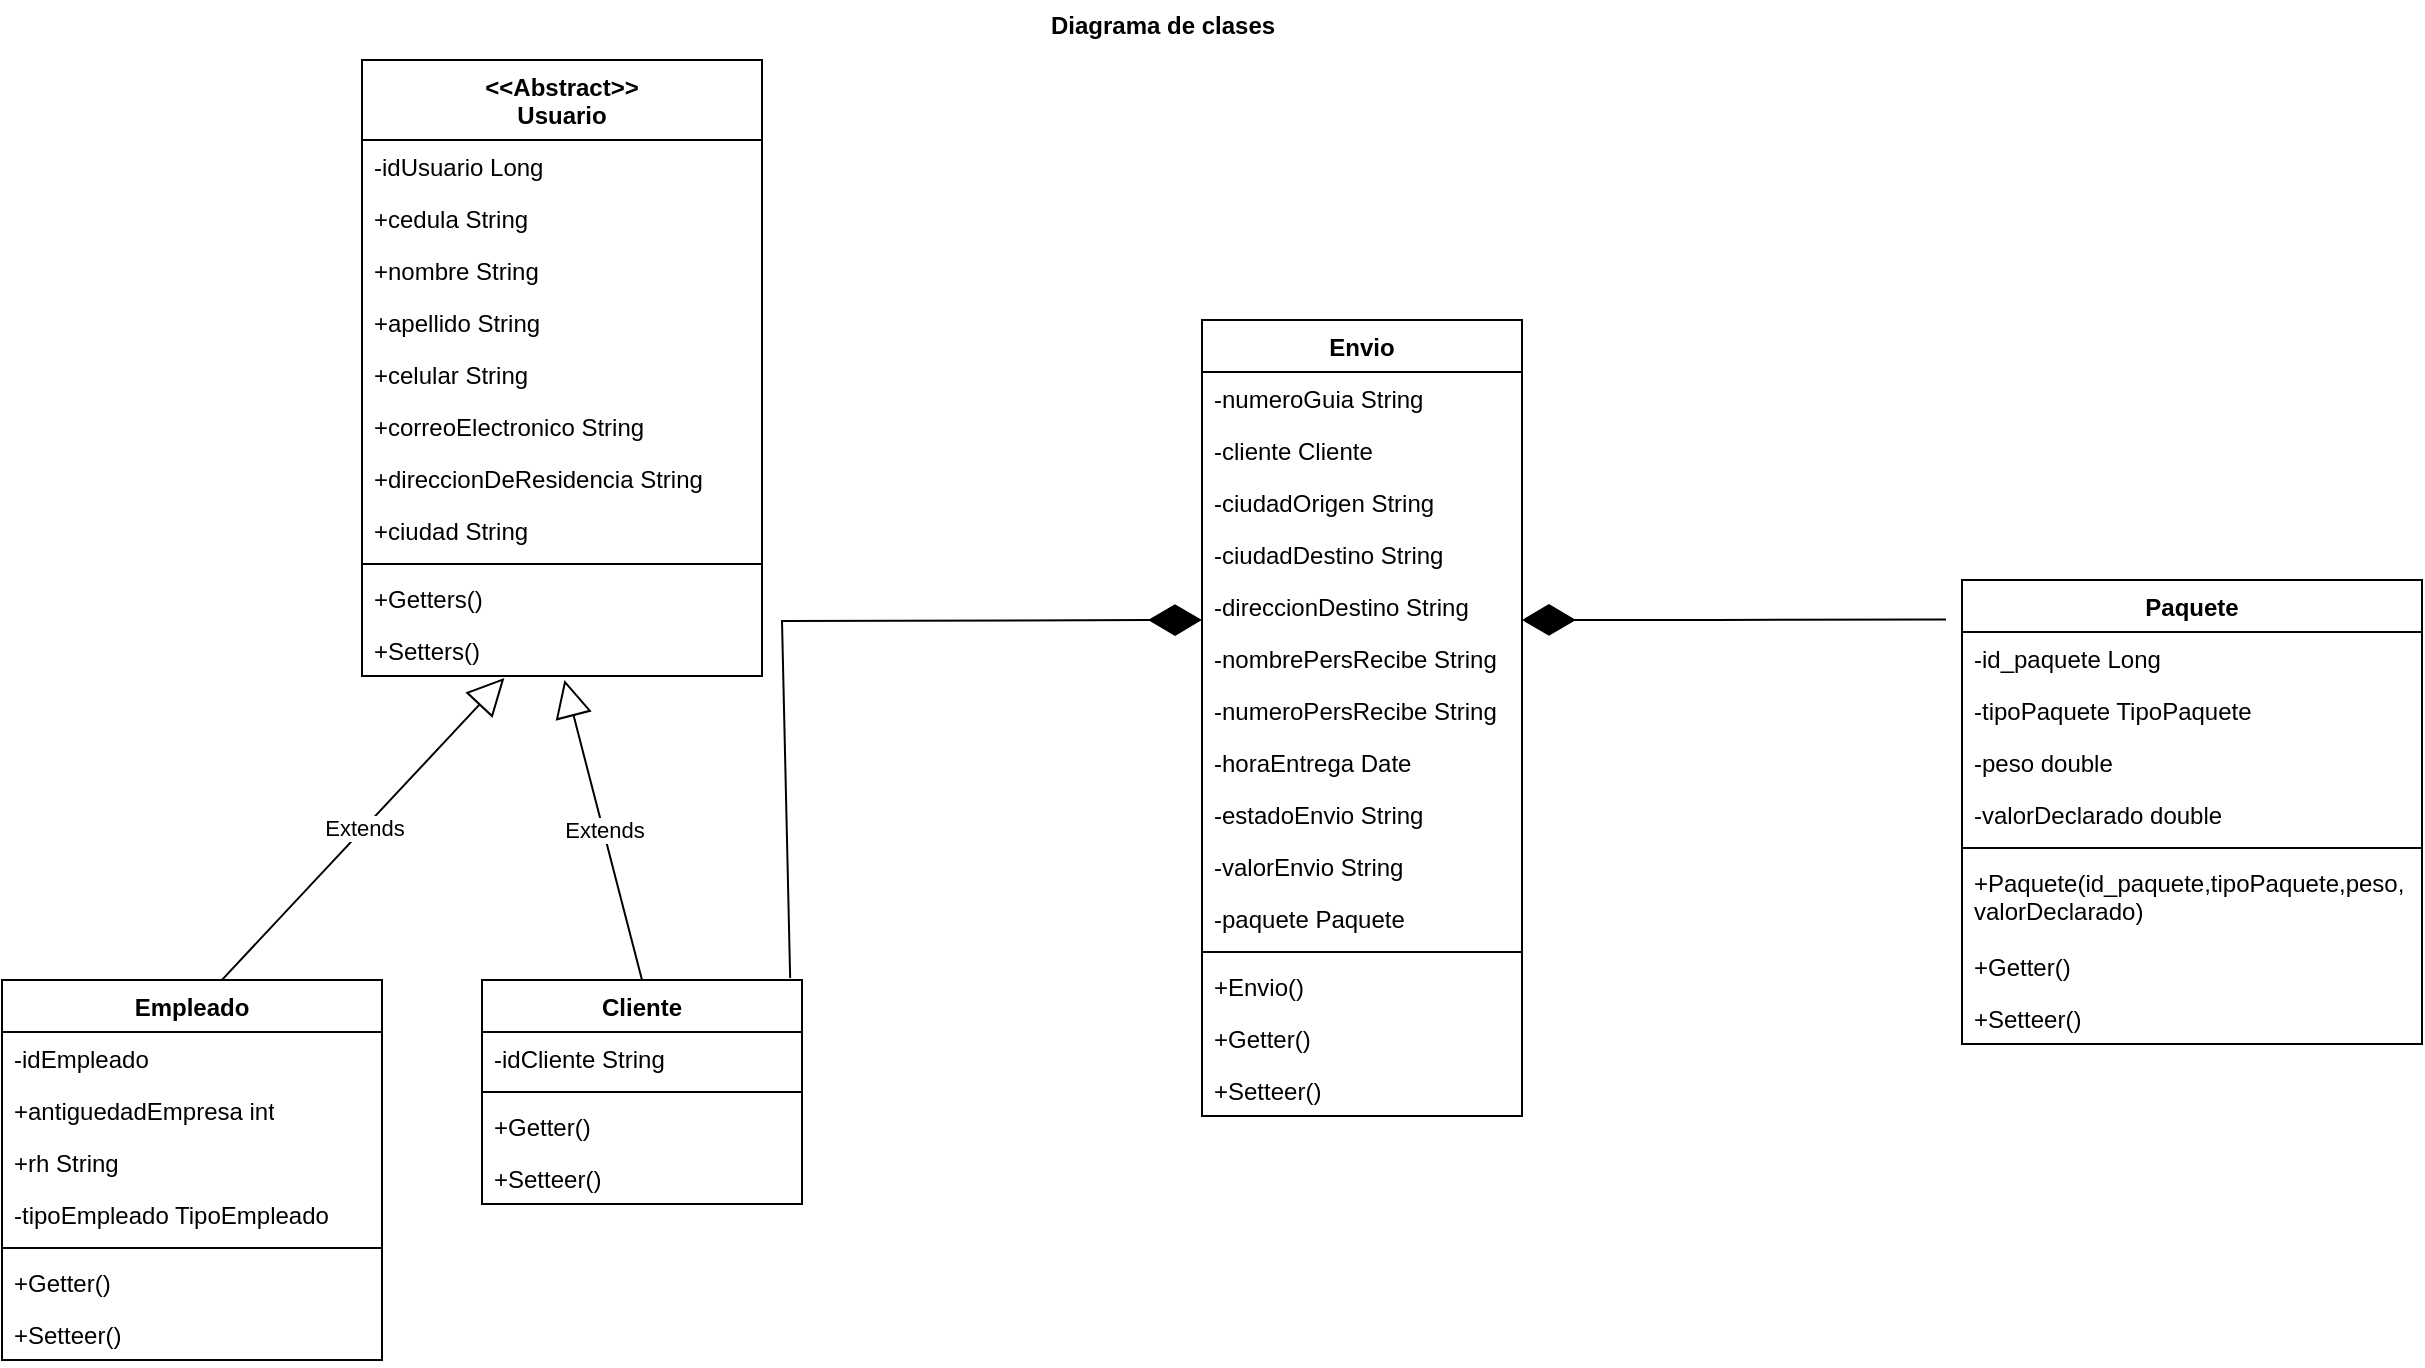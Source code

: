 <mxfile version="21.6.1" type="device">
  <diagram name="Page-1" id="RLbdfsYkynubsl36CBZp">
    <mxGraphModel dx="1093" dy="721" grid="1" gridSize="10" guides="1" tooltips="1" connect="1" arrows="1" fold="1" page="1" pageScale="1" pageWidth="850" pageHeight="1100" math="0" shadow="0">
      <root>
        <mxCell id="0" />
        <mxCell id="1" parent="0" />
        <mxCell id="G0B1Q8Lwhi8TDkVLn9xy-1" value="&amp;lt;&amp;lt;Abstract&amp;gt;&amp;gt;&lt;br&gt;Usuario" style="swimlane;fontStyle=1;align=center;verticalAlign=top;childLayout=stackLayout;horizontal=1;startSize=40;horizontalStack=0;resizeParent=1;resizeParentMax=0;resizeLast=0;collapsible=1;marginBottom=0;whiteSpace=wrap;html=1;" parent="1" vertex="1">
          <mxGeometry x="300" y="50" width="200" height="308" as="geometry" />
        </mxCell>
        <mxCell id="G0B1Q8Lwhi8TDkVLn9xy-2" value="-idUsuario Long" style="text;strokeColor=none;fillColor=none;align=left;verticalAlign=top;spacingLeft=4;spacingRight=4;overflow=hidden;rotatable=0;points=[[0,0.5],[1,0.5]];portConstraint=eastwest;whiteSpace=wrap;html=1;" parent="G0B1Q8Lwhi8TDkVLn9xy-1" vertex="1">
          <mxGeometry y="40" width="200" height="26" as="geometry" />
        </mxCell>
        <mxCell id="J0DcpnXQQX-19_TJmash-6" value="+cedula String" style="text;strokeColor=none;fillColor=none;align=left;verticalAlign=top;spacingLeft=4;spacingRight=4;overflow=hidden;rotatable=0;points=[[0,0.5],[1,0.5]];portConstraint=eastwest;whiteSpace=wrap;html=1;" vertex="1" parent="G0B1Q8Lwhi8TDkVLn9xy-1">
          <mxGeometry y="66" width="200" height="26" as="geometry" />
        </mxCell>
        <mxCell id="G0B1Q8Lwhi8TDkVLn9xy-5" value="+nombre String" style="text;strokeColor=none;fillColor=none;align=left;verticalAlign=top;spacingLeft=4;spacingRight=4;overflow=hidden;rotatable=0;points=[[0,0.5],[1,0.5]];portConstraint=eastwest;whiteSpace=wrap;html=1;" parent="G0B1Q8Lwhi8TDkVLn9xy-1" vertex="1">
          <mxGeometry y="92" width="200" height="26" as="geometry" />
        </mxCell>
        <mxCell id="G0B1Q8Lwhi8TDkVLn9xy-6" value="+apellido String" style="text;strokeColor=none;fillColor=none;align=left;verticalAlign=top;spacingLeft=4;spacingRight=4;overflow=hidden;rotatable=0;points=[[0,0.5],[1,0.5]];portConstraint=eastwest;whiteSpace=wrap;html=1;" parent="G0B1Q8Lwhi8TDkVLn9xy-1" vertex="1">
          <mxGeometry y="118" width="200" height="26" as="geometry" />
        </mxCell>
        <mxCell id="G0B1Q8Lwhi8TDkVLn9xy-7" value="+celular String" style="text;strokeColor=none;fillColor=none;align=left;verticalAlign=top;spacingLeft=4;spacingRight=4;overflow=hidden;rotatable=0;points=[[0,0.5],[1,0.5]];portConstraint=eastwest;whiteSpace=wrap;html=1;" parent="G0B1Q8Lwhi8TDkVLn9xy-1" vertex="1">
          <mxGeometry y="144" width="200" height="26" as="geometry" />
        </mxCell>
        <mxCell id="G0B1Q8Lwhi8TDkVLn9xy-8" value="+correoElectronico String" style="text;strokeColor=none;fillColor=none;align=left;verticalAlign=top;spacingLeft=4;spacingRight=4;overflow=hidden;rotatable=0;points=[[0,0.5],[1,0.5]];portConstraint=eastwest;whiteSpace=wrap;html=1;" parent="G0B1Q8Lwhi8TDkVLn9xy-1" vertex="1">
          <mxGeometry y="170" width="200" height="26" as="geometry" />
        </mxCell>
        <mxCell id="G0B1Q8Lwhi8TDkVLn9xy-9" value="+direccionDeResidencia String" style="text;strokeColor=none;fillColor=none;align=left;verticalAlign=top;spacingLeft=4;spacingRight=4;overflow=hidden;rotatable=0;points=[[0,0.5],[1,0.5]];portConstraint=eastwest;whiteSpace=wrap;html=1;" parent="G0B1Q8Lwhi8TDkVLn9xy-1" vertex="1">
          <mxGeometry y="196" width="200" height="26" as="geometry" />
        </mxCell>
        <mxCell id="G0B1Q8Lwhi8TDkVLn9xy-10" value="+ciudad String" style="text;strokeColor=none;fillColor=none;align=left;verticalAlign=top;spacingLeft=4;spacingRight=4;overflow=hidden;rotatable=0;points=[[0,0.5],[1,0.5]];portConstraint=eastwest;whiteSpace=wrap;html=1;" parent="G0B1Q8Lwhi8TDkVLn9xy-1" vertex="1">
          <mxGeometry y="222" width="200" height="26" as="geometry" />
        </mxCell>
        <mxCell id="G0B1Q8Lwhi8TDkVLn9xy-3" value="" style="line;strokeWidth=1;fillColor=none;align=left;verticalAlign=middle;spacingTop=-1;spacingLeft=3;spacingRight=3;rotatable=0;labelPosition=right;points=[];portConstraint=eastwest;strokeColor=inherit;" parent="G0B1Q8Lwhi8TDkVLn9xy-1" vertex="1">
          <mxGeometry y="248" width="200" height="8" as="geometry" />
        </mxCell>
        <mxCell id="G0B1Q8Lwhi8TDkVLn9xy-4" value="+Getters()&lt;br&gt;" style="text;strokeColor=none;fillColor=none;align=left;verticalAlign=top;spacingLeft=4;spacingRight=4;overflow=hidden;rotatable=0;points=[[0,0.5],[1,0.5]];portConstraint=eastwest;whiteSpace=wrap;html=1;" parent="G0B1Q8Lwhi8TDkVLn9xy-1" vertex="1">
          <mxGeometry y="256" width="200" height="26" as="geometry" />
        </mxCell>
        <mxCell id="J0DcpnXQQX-19_TJmash-1" value="+Setters()" style="text;strokeColor=none;fillColor=none;align=left;verticalAlign=top;spacingLeft=4;spacingRight=4;overflow=hidden;rotatable=0;points=[[0,0.5],[1,0.5]];portConstraint=eastwest;whiteSpace=wrap;html=1;" vertex="1" parent="G0B1Q8Lwhi8TDkVLn9xy-1">
          <mxGeometry y="282" width="200" height="26" as="geometry" />
        </mxCell>
        <mxCell id="G0B1Q8Lwhi8TDkVLn9xy-12" value="Cliente" style="swimlane;fontStyle=1;align=center;verticalAlign=top;childLayout=stackLayout;horizontal=1;startSize=26;horizontalStack=0;resizeParent=1;resizeParentMax=0;resizeLast=0;collapsible=1;marginBottom=0;whiteSpace=wrap;html=1;" parent="1" vertex="1">
          <mxGeometry x="360" y="510" width="160" height="112" as="geometry" />
        </mxCell>
        <mxCell id="G0B1Q8Lwhi8TDkVLn9xy-13" value="-idCliente String" style="text;strokeColor=none;fillColor=none;align=left;verticalAlign=top;spacingLeft=4;spacingRight=4;overflow=hidden;rotatable=0;points=[[0,0.5],[1,0.5]];portConstraint=eastwest;whiteSpace=wrap;html=1;" parent="G0B1Q8Lwhi8TDkVLn9xy-12" vertex="1">
          <mxGeometry y="26" width="160" height="26" as="geometry" />
        </mxCell>
        <mxCell id="G0B1Q8Lwhi8TDkVLn9xy-14" value="" style="line;strokeWidth=1;fillColor=none;align=left;verticalAlign=middle;spacingTop=-1;spacingLeft=3;spacingRight=3;rotatable=0;labelPosition=right;points=[];portConstraint=eastwest;strokeColor=inherit;" parent="G0B1Q8Lwhi8TDkVLn9xy-12" vertex="1">
          <mxGeometry y="52" width="160" height="8" as="geometry" />
        </mxCell>
        <mxCell id="G0B1Q8Lwhi8TDkVLn9xy-15" value="+Getter()" style="text;strokeColor=none;fillColor=none;align=left;verticalAlign=top;spacingLeft=4;spacingRight=4;overflow=hidden;rotatable=0;points=[[0,0.5],[1,0.5]];portConstraint=eastwest;whiteSpace=wrap;html=1;" parent="G0B1Q8Lwhi8TDkVLn9xy-12" vertex="1">
          <mxGeometry y="60" width="160" height="26" as="geometry" />
        </mxCell>
        <mxCell id="J0DcpnXQQX-19_TJmash-2" value="+Setteer()" style="text;strokeColor=none;fillColor=none;align=left;verticalAlign=top;spacingLeft=4;spacingRight=4;overflow=hidden;rotatable=0;points=[[0,0.5],[1,0.5]];portConstraint=eastwest;whiteSpace=wrap;html=1;" vertex="1" parent="G0B1Q8Lwhi8TDkVLn9xy-12">
          <mxGeometry y="86" width="160" height="26" as="geometry" />
        </mxCell>
        <mxCell id="G0B1Q8Lwhi8TDkVLn9xy-16" value="Empleado" style="swimlane;fontStyle=1;align=center;verticalAlign=top;childLayout=stackLayout;horizontal=1;startSize=26;horizontalStack=0;resizeParent=1;resizeParentMax=0;resizeLast=0;collapsible=1;marginBottom=0;whiteSpace=wrap;html=1;" parent="1" vertex="1">
          <mxGeometry x="120" y="510" width="190" height="190" as="geometry" />
        </mxCell>
        <mxCell id="J0DcpnXQQX-19_TJmash-8" value="-idEmpleado" style="text;strokeColor=none;fillColor=none;align=left;verticalAlign=top;spacingLeft=4;spacingRight=4;overflow=hidden;rotatable=0;points=[[0,0.5],[1,0.5]];portConstraint=eastwest;whiteSpace=wrap;html=1;" vertex="1" parent="G0B1Q8Lwhi8TDkVLn9xy-16">
          <mxGeometry y="26" width="190" height="26" as="geometry" />
        </mxCell>
        <mxCell id="G0B1Q8Lwhi8TDkVLn9xy-20" value="+antiguedadEmpresa int" style="text;strokeColor=none;fillColor=none;align=left;verticalAlign=top;spacingLeft=4;spacingRight=4;overflow=hidden;rotatable=0;points=[[0,0.5],[1,0.5]];portConstraint=eastwest;whiteSpace=wrap;html=1;" parent="G0B1Q8Lwhi8TDkVLn9xy-16" vertex="1">
          <mxGeometry y="52" width="190" height="26" as="geometry" />
        </mxCell>
        <mxCell id="G0B1Q8Lwhi8TDkVLn9xy-21" value="+rh String" style="text;strokeColor=none;fillColor=none;align=left;verticalAlign=top;spacingLeft=4;spacingRight=4;overflow=hidden;rotatable=0;points=[[0,0.5],[1,0.5]];portConstraint=eastwest;whiteSpace=wrap;html=1;" parent="G0B1Q8Lwhi8TDkVLn9xy-16" vertex="1">
          <mxGeometry y="78" width="190" height="26" as="geometry" />
        </mxCell>
        <mxCell id="G0B1Q8Lwhi8TDkVLn9xy-23" value="-tipoEmpleado TipoEmpleado" style="text;strokeColor=none;fillColor=none;align=left;verticalAlign=top;spacingLeft=4;spacingRight=4;overflow=hidden;rotatable=0;points=[[0,0.5],[1,0.5]];portConstraint=eastwest;whiteSpace=wrap;html=1;" parent="G0B1Q8Lwhi8TDkVLn9xy-16" vertex="1">
          <mxGeometry y="104" width="190" height="26" as="geometry" />
        </mxCell>
        <mxCell id="G0B1Q8Lwhi8TDkVLn9xy-18" value="" style="line;strokeWidth=1;fillColor=none;align=left;verticalAlign=middle;spacingTop=-1;spacingLeft=3;spacingRight=3;rotatable=0;labelPosition=right;points=[];portConstraint=eastwest;strokeColor=inherit;" parent="G0B1Q8Lwhi8TDkVLn9xy-16" vertex="1">
          <mxGeometry y="130" width="190" height="8" as="geometry" />
        </mxCell>
        <mxCell id="G0B1Q8Lwhi8TDkVLn9xy-19" value="+Getter()" style="text;strokeColor=none;fillColor=none;align=left;verticalAlign=top;spacingLeft=4;spacingRight=4;overflow=hidden;rotatable=0;points=[[0,0.5],[1,0.5]];portConstraint=eastwest;whiteSpace=wrap;html=1;" parent="G0B1Q8Lwhi8TDkVLn9xy-16" vertex="1">
          <mxGeometry y="138" width="190" height="26" as="geometry" />
        </mxCell>
        <mxCell id="J0DcpnXQQX-19_TJmash-3" value="+Setteer()" style="text;strokeColor=none;fillColor=none;align=left;verticalAlign=top;spacingLeft=4;spacingRight=4;overflow=hidden;rotatable=0;points=[[0,0.5],[1,0.5]];portConstraint=eastwest;whiteSpace=wrap;html=1;" vertex="1" parent="G0B1Q8Lwhi8TDkVLn9xy-16">
          <mxGeometry y="164" width="190" height="26" as="geometry" />
        </mxCell>
        <mxCell id="G0B1Q8Lwhi8TDkVLn9xy-24" value="Extends" style="endArrow=block;endSize=16;endFill=0;html=1;rounded=0;exitX=0.5;exitY=0;exitDx=0;exitDy=0;entryX=0.506;entryY=1.077;entryDx=0;entryDy=0;entryPerimeter=0;" parent="1" source="G0B1Q8Lwhi8TDkVLn9xy-12" target="J0DcpnXQQX-19_TJmash-1" edge="1">
          <mxGeometry width="160" relative="1" as="geometry">
            <mxPoint x="461" y="536" as="sourcePoint" />
            <mxPoint x="380" y="330" as="targetPoint" />
            <Array as="points" />
          </mxGeometry>
        </mxCell>
        <mxCell id="G0B1Q8Lwhi8TDkVLn9xy-25" value="Extends" style="endArrow=block;endSize=16;endFill=0;html=1;rounded=0;exitX=0.5;exitY=0;exitDx=0;exitDy=0;entryX=0.356;entryY=1.038;entryDx=0;entryDy=0;entryPerimeter=0;" parent="1" edge="1" target="J0DcpnXQQX-19_TJmash-1">
          <mxGeometry width="160" relative="1" as="geometry">
            <mxPoint x="230" y="509.91" as="sourcePoint" />
            <mxPoint x="372" y="318" as="targetPoint" />
          </mxGeometry>
        </mxCell>
        <mxCell id="G0B1Q8Lwhi8TDkVLn9xy-30" value="Paquete" style="swimlane;fontStyle=1;align=center;verticalAlign=top;childLayout=stackLayout;horizontal=1;startSize=26;horizontalStack=0;resizeParent=1;resizeParentMax=0;resizeLast=0;collapsible=1;marginBottom=0;whiteSpace=wrap;html=1;" parent="1" vertex="1">
          <mxGeometry x="1100" y="310" width="230" height="232" as="geometry" />
        </mxCell>
        <mxCell id="G0B1Q8Lwhi8TDkVLn9xy-31" value="-id_paquete Long" style="text;strokeColor=none;fillColor=none;align=left;verticalAlign=top;spacingLeft=4;spacingRight=4;overflow=hidden;rotatable=0;points=[[0,0.5],[1,0.5]];portConstraint=eastwest;whiteSpace=wrap;html=1;" parent="G0B1Q8Lwhi8TDkVLn9xy-30" vertex="1">
          <mxGeometry y="26" width="230" height="26" as="geometry" />
        </mxCell>
        <mxCell id="G0B1Q8Lwhi8TDkVLn9xy-34" value="-tipoPaquete TipoPaquete" style="text;strokeColor=none;fillColor=none;align=left;verticalAlign=top;spacingLeft=4;spacingRight=4;overflow=hidden;rotatable=0;points=[[0,0.5],[1,0.5]];portConstraint=eastwest;whiteSpace=wrap;html=1;" parent="G0B1Q8Lwhi8TDkVLn9xy-30" vertex="1">
          <mxGeometry y="52" width="230" height="26" as="geometry" />
        </mxCell>
        <mxCell id="G0B1Q8Lwhi8TDkVLn9xy-35" value="-peso double" style="text;strokeColor=none;fillColor=none;align=left;verticalAlign=top;spacingLeft=4;spacingRight=4;overflow=hidden;rotatable=0;points=[[0,0.5],[1,0.5]];portConstraint=eastwest;whiteSpace=wrap;html=1;" parent="G0B1Q8Lwhi8TDkVLn9xy-30" vertex="1">
          <mxGeometry y="78" width="230" height="26" as="geometry" />
        </mxCell>
        <mxCell id="G0B1Q8Lwhi8TDkVLn9xy-36" value="-valorDeclarado double" style="text;strokeColor=none;fillColor=none;align=left;verticalAlign=top;spacingLeft=4;spacingRight=4;overflow=hidden;rotatable=0;points=[[0,0.5],[1,0.5]];portConstraint=eastwest;whiteSpace=wrap;html=1;" parent="G0B1Q8Lwhi8TDkVLn9xy-30" vertex="1">
          <mxGeometry y="104" width="230" height="26" as="geometry" />
        </mxCell>
        <mxCell id="G0B1Q8Lwhi8TDkVLn9xy-32" value="" style="line;strokeWidth=1;fillColor=none;align=left;verticalAlign=middle;spacingTop=-1;spacingLeft=3;spacingRight=3;rotatable=0;labelPosition=right;points=[];portConstraint=eastwest;strokeColor=inherit;" parent="G0B1Q8Lwhi8TDkVLn9xy-30" vertex="1">
          <mxGeometry y="130" width="230" height="8" as="geometry" />
        </mxCell>
        <mxCell id="G0B1Q8Lwhi8TDkVLn9xy-33" value="+Paquete(id_paquete,tipoPaquete,peso,&lt;br&gt;valorDeclarado)" style="text;strokeColor=none;fillColor=none;align=left;verticalAlign=top;spacingLeft=4;spacingRight=4;overflow=hidden;rotatable=0;points=[[0,0.5],[1,0.5]];portConstraint=eastwest;whiteSpace=wrap;html=1;" parent="G0B1Q8Lwhi8TDkVLn9xy-30" vertex="1">
          <mxGeometry y="138" width="230" height="42" as="geometry" />
        </mxCell>
        <mxCell id="J0DcpnXQQX-19_TJmash-9" value="+Getter()" style="text;strokeColor=none;fillColor=none;align=left;verticalAlign=top;spacingLeft=4;spacingRight=4;overflow=hidden;rotatable=0;points=[[0,0.5],[1,0.5]];portConstraint=eastwest;whiteSpace=wrap;html=1;" vertex="1" parent="G0B1Q8Lwhi8TDkVLn9xy-30">
          <mxGeometry y="180" width="230" height="26" as="geometry" />
        </mxCell>
        <mxCell id="J0DcpnXQQX-19_TJmash-5" value="+Setteer()" style="text;strokeColor=none;fillColor=none;align=left;verticalAlign=top;spacingLeft=4;spacingRight=4;overflow=hidden;rotatable=0;points=[[0,0.5],[1,0.5]];portConstraint=eastwest;whiteSpace=wrap;html=1;" vertex="1" parent="G0B1Q8Lwhi8TDkVLn9xy-30">
          <mxGeometry y="206" width="230" height="26" as="geometry" />
        </mxCell>
        <mxCell id="G0B1Q8Lwhi8TDkVLn9xy-37" value="Envio" style="swimlane;fontStyle=1;align=center;verticalAlign=top;childLayout=stackLayout;horizontal=1;startSize=26;horizontalStack=0;resizeParent=1;resizeParentMax=0;resizeLast=0;collapsible=1;marginBottom=0;whiteSpace=wrap;html=1;" parent="1" vertex="1">
          <mxGeometry x="720" y="180" width="160" height="398" as="geometry" />
        </mxCell>
        <mxCell id="G0B1Q8Lwhi8TDkVLn9xy-38" value="-numeroGuia String" style="text;strokeColor=none;fillColor=none;align=left;verticalAlign=top;spacingLeft=4;spacingRight=4;overflow=hidden;rotatable=0;points=[[0,0.5],[1,0.5]];portConstraint=eastwest;whiteSpace=wrap;html=1;" parent="G0B1Q8Lwhi8TDkVLn9xy-37" vertex="1">
          <mxGeometry y="26" width="160" height="26" as="geometry" />
        </mxCell>
        <mxCell id="G0B1Q8Lwhi8TDkVLn9xy-41" value="-cliente Cliente" style="text;strokeColor=none;fillColor=none;align=left;verticalAlign=top;spacingLeft=4;spacingRight=4;overflow=hidden;rotatable=0;points=[[0,0.5],[1,0.5]];portConstraint=eastwest;whiteSpace=wrap;html=1;" parent="G0B1Q8Lwhi8TDkVLn9xy-37" vertex="1">
          <mxGeometry y="52" width="160" height="26" as="geometry" />
        </mxCell>
        <mxCell id="G0B1Q8Lwhi8TDkVLn9xy-42" value="-ciudadOrigen String" style="text;strokeColor=none;fillColor=none;align=left;verticalAlign=top;spacingLeft=4;spacingRight=4;overflow=hidden;rotatable=0;points=[[0,0.5],[1,0.5]];portConstraint=eastwest;whiteSpace=wrap;html=1;" parent="G0B1Q8Lwhi8TDkVLn9xy-37" vertex="1">
          <mxGeometry y="78" width="160" height="26" as="geometry" />
        </mxCell>
        <mxCell id="G0B1Q8Lwhi8TDkVLn9xy-43" value="-ciudadDestino String" style="text;strokeColor=none;fillColor=none;align=left;verticalAlign=top;spacingLeft=4;spacingRight=4;overflow=hidden;rotatable=0;points=[[0,0.5],[1,0.5]];portConstraint=eastwest;whiteSpace=wrap;html=1;" parent="G0B1Q8Lwhi8TDkVLn9xy-37" vertex="1">
          <mxGeometry y="104" width="160" height="26" as="geometry" />
        </mxCell>
        <mxCell id="G0B1Q8Lwhi8TDkVLn9xy-44" value="-direccionDestino String" style="text;strokeColor=none;fillColor=none;align=left;verticalAlign=top;spacingLeft=4;spacingRight=4;overflow=hidden;rotatable=0;points=[[0,0.5],[1,0.5]];portConstraint=eastwest;whiteSpace=wrap;html=1;" parent="G0B1Q8Lwhi8TDkVLn9xy-37" vertex="1">
          <mxGeometry y="130" width="160" height="26" as="geometry" />
        </mxCell>
        <mxCell id="G0B1Q8Lwhi8TDkVLn9xy-45" value="-nombrePersRecibe String" style="text;strokeColor=none;fillColor=none;align=left;verticalAlign=top;spacingLeft=4;spacingRight=4;overflow=hidden;rotatable=0;points=[[0,0.5],[1,0.5]];portConstraint=eastwest;whiteSpace=wrap;html=1;" parent="G0B1Q8Lwhi8TDkVLn9xy-37" vertex="1">
          <mxGeometry y="156" width="160" height="26" as="geometry" />
        </mxCell>
        <mxCell id="G0B1Q8Lwhi8TDkVLn9xy-46" value="-numeroPersRecibe String" style="text;strokeColor=none;fillColor=none;align=left;verticalAlign=top;spacingLeft=4;spacingRight=4;overflow=hidden;rotatable=0;points=[[0,0.5],[1,0.5]];portConstraint=eastwest;whiteSpace=wrap;html=1;" parent="G0B1Q8Lwhi8TDkVLn9xy-37" vertex="1">
          <mxGeometry y="182" width="160" height="26" as="geometry" />
        </mxCell>
        <mxCell id="G0B1Q8Lwhi8TDkVLn9xy-47" value="-horaEntrega Date" style="text;strokeColor=none;fillColor=none;align=left;verticalAlign=top;spacingLeft=4;spacingRight=4;overflow=hidden;rotatable=0;points=[[0,0.5],[1,0.5]];portConstraint=eastwest;whiteSpace=wrap;html=1;" parent="G0B1Q8Lwhi8TDkVLn9xy-37" vertex="1">
          <mxGeometry y="208" width="160" height="26" as="geometry" />
        </mxCell>
        <mxCell id="G0B1Q8Lwhi8TDkVLn9xy-48" value="-estadoEnvio String" style="text;strokeColor=none;fillColor=none;align=left;verticalAlign=top;spacingLeft=4;spacingRight=4;overflow=hidden;rotatable=0;points=[[0,0.5],[1,0.5]];portConstraint=eastwest;whiteSpace=wrap;html=1;" parent="G0B1Q8Lwhi8TDkVLn9xy-37" vertex="1">
          <mxGeometry y="234" width="160" height="26" as="geometry" />
        </mxCell>
        <mxCell id="G0B1Q8Lwhi8TDkVLn9xy-49" value="-valorEnvio String" style="text;strokeColor=none;fillColor=none;align=left;verticalAlign=top;spacingLeft=4;spacingRight=4;overflow=hidden;rotatable=0;points=[[0,0.5],[1,0.5]];portConstraint=eastwest;whiteSpace=wrap;html=1;" parent="G0B1Q8Lwhi8TDkVLn9xy-37" vertex="1">
          <mxGeometry y="260" width="160" height="26" as="geometry" />
        </mxCell>
        <mxCell id="G0B1Q8Lwhi8TDkVLn9xy-50" value="-paquete Paquete" style="text;strokeColor=none;fillColor=none;align=left;verticalAlign=top;spacingLeft=4;spacingRight=4;overflow=hidden;rotatable=0;points=[[0,0.5],[1,0.5]];portConstraint=eastwest;whiteSpace=wrap;html=1;" parent="G0B1Q8Lwhi8TDkVLn9xy-37" vertex="1">
          <mxGeometry y="286" width="160" height="26" as="geometry" />
        </mxCell>
        <mxCell id="G0B1Q8Lwhi8TDkVLn9xy-39" value="" style="line;strokeWidth=1;fillColor=none;align=left;verticalAlign=middle;spacingTop=-1;spacingLeft=3;spacingRight=3;rotatable=0;labelPosition=right;points=[];portConstraint=eastwest;strokeColor=inherit;" parent="G0B1Q8Lwhi8TDkVLn9xy-37" vertex="1">
          <mxGeometry y="312" width="160" height="8" as="geometry" />
        </mxCell>
        <mxCell id="G0B1Q8Lwhi8TDkVLn9xy-40" value="+Envio()" style="text;strokeColor=none;fillColor=none;align=left;verticalAlign=top;spacingLeft=4;spacingRight=4;overflow=hidden;rotatable=0;points=[[0,0.5],[1,0.5]];portConstraint=eastwest;whiteSpace=wrap;html=1;" parent="G0B1Q8Lwhi8TDkVLn9xy-37" vertex="1">
          <mxGeometry y="320" width="160" height="26" as="geometry" />
        </mxCell>
        <mxCell id="J0DcpnXQQX-19_TJmash-10" value="+Getter()" style="text;strokeColor=none;fillColor=none;align=left;verticalAlign=top;spacingLeft=4;spacingRight=4;overflow=hidden;rotatable=0;points=[[0,0.5],[1,0.5]];portConstraint=eastwest;whiteSpace=wrap;html=1;" vertex="1" parent="G0B1Q8Lwhi8TDkVLn9xy-37">
          <mxGeometry y="346" width="160" height="26" as="geometry" />
        </mxCell>
        <mxCell id="J0DcpnXQQX-19_TJmash-4" value="+Setteer()" style="text;strokeColor=none;fillColor=none;align=left;verticalAlign=top;spacingLeft=4;spacingRight=4;overflow=hidden;rotatable=0;points=[[0,0.5],[1,0.5]];portConstraint=eastwest;whiteSpace=wrap;html=1;" vertex="1" parent="G0B1Q8Lwhi8TDkVLn9xy-37">
          <mxGeometry y="372" width="160" height="26" as="geometry" />
        </mxCell>
        <mxCell id="G0B1Q8Lwhi8TDkVLn9xy-51" value="Diagrama de clases" style="text;align=center;fontStyle=1;verticalAlign=middle;spacingLeft=3;spacingRight=3;strokeColor=none;rotatable=0;points=[[0,0.5],[1,0.5]];portConstraint=eastwest;html=1;" parent="1" vertex="1">
          <mxGeometry x="660" y="20" width="80" height="26" as="geometry" />
        </mxCell>
        <mxCell id="G0B1Q8Lwhi8TDkVLn9xy-54" value="" style="endArrow=diamondThin;endFill=1;endSize=24;html=1;rounded=0;exitX=0.963;exitY=-0.009;exitDx=0;exitDy=0;exitPerimeter=0;" parent="1" source="G0B1Q8Lwhi8TDkVLn9xy-12" edge="1">
          <mxGeometry width="160" relative="1" as="geometry">
            <mxPoint x="504" y="510" as="sourcePoint" />
            <mxPoint x="720" y="330" as="targetPoint" />
            <Array as="points">
              <mxPoint x="510" y="330.5" />
            </Array>
          </mxGeometry>
        </mxCell>
        <mxCell id="G0B1Q8Lwhi8TDkVLn9xy-55" value="" style="endArrow=diamondThin;endFill=1;endSize=24;html=1;rounded=0;entryX=1.025;entryY=0.769;entryDx=0;entryDy=0;exitX=-0.025;exitY=0.104;exitDx=0;exitDy=0;exitPerimeter=0;entryPerimeter=0;" parent="1" edge="1">
          <mxGeometry width="160" relative="1" as="geometry">
            <mxPoint x="1092" y="329.76" as="sourcePoint" />
            <mxPoint x="880" y="329.994" as="targetPoint" />
            <Array as="points">
              <mxPoint x="976" y="330" />
            </Array>
          </mxGeometry>
        </mxCell>
      </root>
    </mxGraphModel>
  </diagram>
</mxfile>
